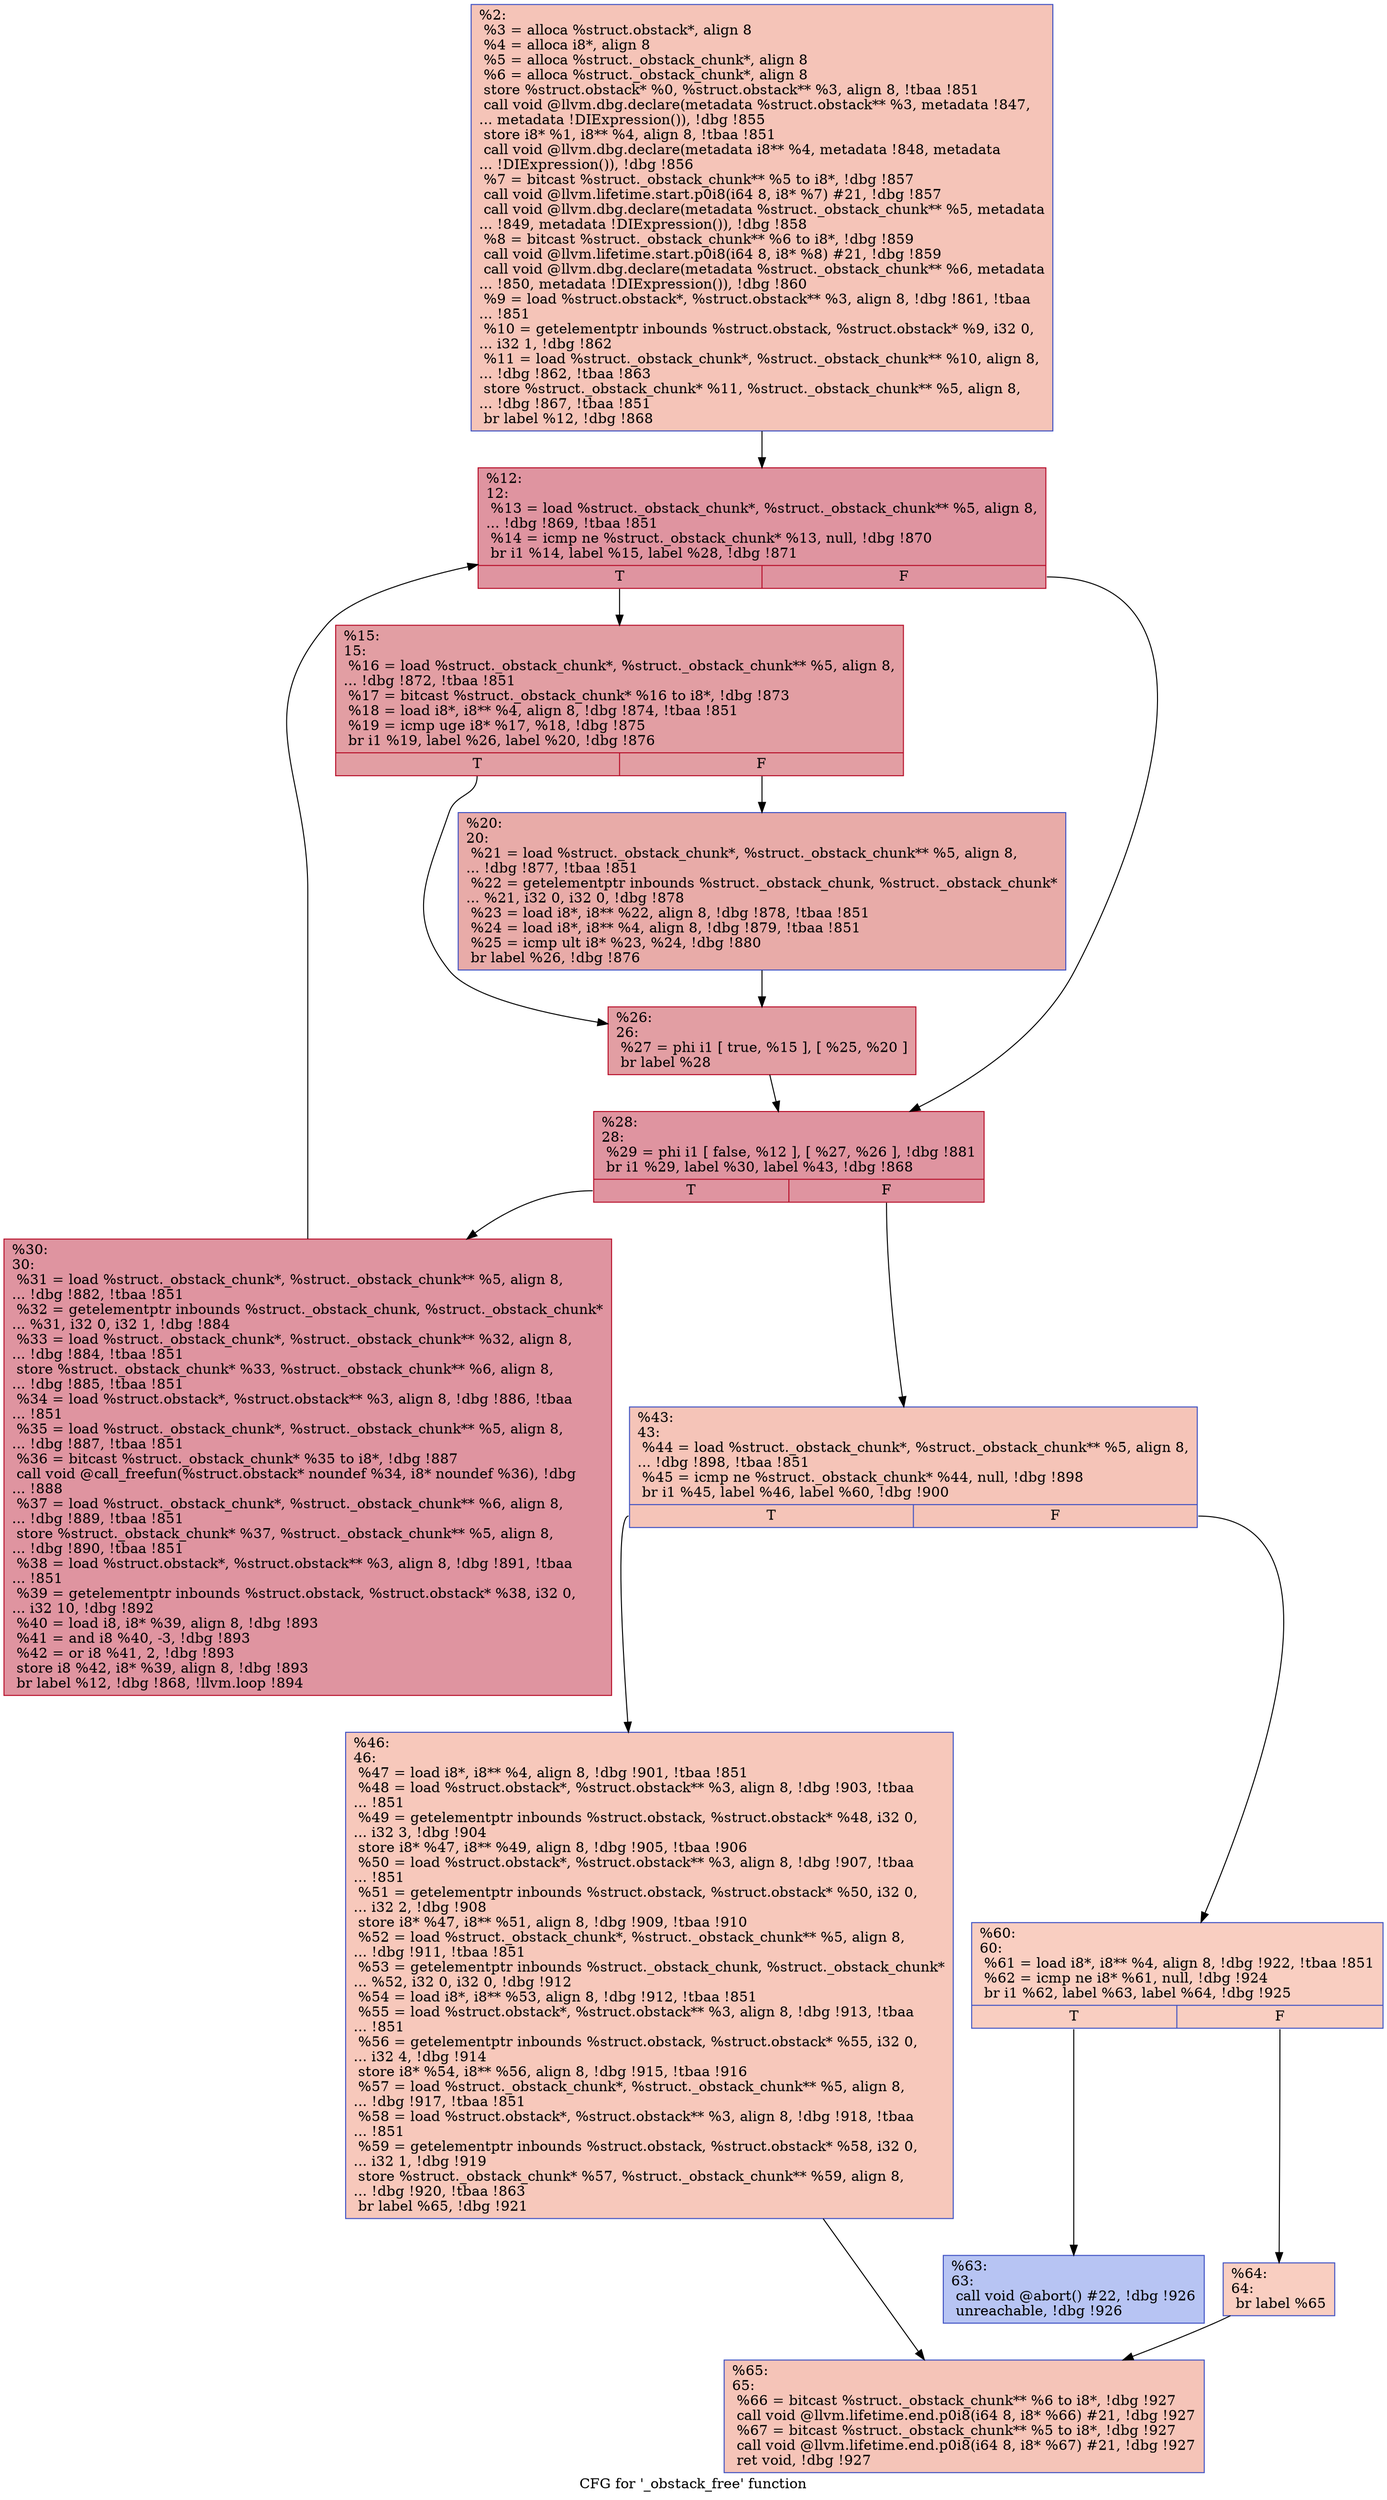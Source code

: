 digraph "CFG for '_obstack_free' function" {
	label="CFG for '_obstack_free' function";

	Node0x23e1e00 [shape=record,color="#3d50c3ff", style=filled, fillcolor="#e97a5f70",label="{%2:\l  %3 = alloca %struct.obstack*, align 8\l  %4 = alloca i8*, align 8\l  %5 = alloca %struct._obstack_chunk*, align 8\l  %6 = alloca %struct._obstack_chunk*, align 8\l  store %struct.obstack* %0, %struct.obstack** %3, align 8, !tbaa !851\l  call void @llvm.dbg.declare(metadata %struct.obstack** %3, metadata !847,\l... metadata !DIExpression()), !dbg !855\l  store i8* %1, i8** %4, align 8, !tbaa !851\l  call void @llvm.dbg.declare(metadata i8** %4, metadata !848, metadata\l... !DIExpression()), !dbg !856\l  %7 = bitcast %struct._obstack_chunk** %5 to i8*, !dbg !857\l  call void @llvm.lifetime.start.p0i8(i64 8, i8* %7) #21, !dbg !857\l  call void @llvm.dbg.declare(metadata %struct._obstack_chunk** %5, metadata\l... !849, metadata !DIExpression()), !dbg !858\l  %8 = bitcast %struct._obstack_chunk** %6 to i8*, !dbg !859\l  call void @llvm.lifetime.start.p0i8(i64 8, i8* %8) #21, !dbg !859\l  call void @llvm.dbg.declare(metadata %struct._obstack_chunk** %6, metadata\l... !850, metadata !DIExpression()), !dbg !860\l  %9 = load %struct.obstack*, %struct.obstack** %3, align 8, !dbg !861, !tbaa\l... !851\l  %10 = getelementptr inbounds %struct.obstack, %struct.obstack* %9, i32 0,\l... i32 1, !dbg !862\l  %11 = load %struct._obstack_chunk*, %struct._obstack_chunk** %10, align 8,\l... !dbg !862, !tbaa !863\l  store %struct._obstack_chunk* %11, %struct._obstack_chunk** %5, align 8,\l... !dbg !867, !tbaa !851\l  br label %12, !dbg !868\l}"];
	Node0x23e1e00 -> Node0x23e4b10;
	Node0x23e4b10 [shape=record,color="#b70d28ff", style=filled, fillcolor="#b70d2870",label="{%12:\l12:                                               \l  %13 = load %struct._obstack_chunk*, %struct._obstack_chunk** %5, align 8,\l... !dbg !869, !tbaa !851\l  %14 = icmp ne %struct._obstack_chunk* %13, null, !dbg !870\l  br i1 %14, label %15, label %28, !dbg !871\l|{<s0>T|<s1>F}}"];
	Node0x23e4b10:s0 -> Node0x23e4bd0;
	Node0x23e4b10:s1 -> Node0x23e4cc0;
	Node0x23e4bd0 [shape=record,color="#b70d28ff", style=filled, fillcolor="#be242e70",label="{%15:\l15:                                               \l  %16 = load %struct._obstack_chunk*, %struct._obstack_chunk** %5, align 8,\l... !dbg !872, !tbaa !851\l  %17 = bitcast %struct._obstack_chunk* %16 to i8*, !dbg !873\l  %18 = load i8*, i8** %4, align 8, !dbg !874, !tbaa !851\l  %19 = icmp uge i8* %17, %18, !dbg !875\l  br i1 %19, label %26, label %20, !dbg !876\l|{<s0>T|<s1>F}}"];
	Node0x23e4bd0:s0 -> Node0x23e4c70;
	Node0x23e4bd0:s1 -> Node0x23e4c20;
	Node0x23e4c20 [shape=record,color="#3d50c3ff", style=filled, fillcolor="#cc403a70",label="{%20:\l20:                                               \l  %21 = load %struct._obstack_chunk*, %struct._obstack_chunk** %5, align 8,\l... !dbg !877, !tbaa !851\l  %22 = getelementptr inbounds %struct._obstack_chunk, %struct._obstack_chunk*\l... %21, i32 0, i32 0, !dbg !878\l  %23 = load i8*, i8** %22, align 8, !dbg !878, !tbaa !851\l  %24 = load i8*, i8** %4, align 8, !dbg !879, !tbaa !851\l  %25 = icmp ult i8* %23, %24, !dbg !880\l  br label %26, !dbg !876\l}"];
	Node0x23e4c20 -> Node0x23e4c70;
	Node0x23e4c70 [shape=record,color="#b70d28ff", style=filled, fillcolor="#be242e70",label="{%26:\l26:                                               \l  %27 = phi i1 [ true, %15 ], [ %25, %20 ]\l  br label %28\l}"];
	Node0x23e4c70 -> Node0x23e4cc0;
	Node0x23e4cc0 [shape=record,color="#b70d28ff", style=filled, fillcolor="#b70d2870",label="{%28:\l28:                                               \l  %29 = phi i1 [ false, %12 ], [ %27, %26 ], !dbg !881\l  br i1 %29, label %30, label %43, !dbg !868\l|{<s0>T|<s1>F}}"];
	Node0x23e4cc0:s0 -> Node0x23e4d10;
	Node0x23e4cc0:s1 -> Node0x23e4d60;
	Node0x23e4d10 [shape=record,color="#b70d28ff", style=filled, fillcolor="#b70d2870",label="{%30:\l30:                                               \l  %31 = load %struct._obstack_chunk*, %struct._obstack_chunk** %5, align 8,\l... !dbg !882, !tbaa !851\l  %32 = getelementptr inbounds %struct._obstack_chunk, %struct._obstack_chunk*\l... %31, i32 0, i32 1, !dbg !884\l  %33 = load %struct._obstack_chunk*, %struct._obstack_chunk** %32, align 8,\l... !dbg !884, !tbaa !851\l  store %struct._obstack_chunk* %33, %struct._obstack_chunk** %6, align 8,\l... !dbg !885, !tbaa !851\l  %34 = load %struct.obstack*, %struct.obstack** %3, align 8, !dbg !886, !tbaa\l... !851\l  %35 = load %struct._obstack_chunk*, %struct._obstack_chunk** %5, align 8,\l... !dbg !887, !tbaa !851\l  %36 = bitcast %struct._obstack_chunk* %35 to i8*, !dbg !887\l  call void @call_freefun(%struct.obstack* noundef %34, i8* noundef %36), !dbg\l... !888\l  %37 = load %struct._obstack_chunk*, %struct._obstack_chunk** %6, align 8,\l... !dbg !889, !tbaa !851\l  store %struct._obstack_chunk* %37, %struct._obstack_chunk** %5, align 8,\l... !dbg !890, !tbaa !851\l  %38 = load %struct.obstack*, %struct.obstack** %3, align 8, !dbg !891, !tbaa\l... !851\l  %39 = getelementptr inbounds %struct.obstack, %struct.obstack* %38, i32 0,\l... i32 10, !dbg !892\l  %40 = load i8, i8* %39, align 8, !dbg !893\l  %41 = and i8 %40, -3, !dbg !893\l  %42 = or i8 %41, 2, !dbg !893\l  store i8 %42, i8* %39, align 8, !dbg !893\l  br label %12, !dbg !868, !llvm.loop !894\l}"];
	Node0x23e4d10 -> Node0x23e4b10;
	Node0x23e4d60 [shape=record,color="#3d50c3ff", style=filled, fillcolor="#e97a5f70",label="{%43:\l43:                                               \l  %44 = load %struct._obstack_chunk*, %struct._obstack_chunk** %5, align 8,\l... !dbg !898, !tbaa !851\l  %45 = icmp ne %struct._obstack_chunk* %44, null, !dbg !898\l  br i1 %45, label %46, label %60, !dbg !900\l|{<s0>T|<s1>F}}"];
	Node0x23e4d60:s0 -> Node0x23e4db0;
	Node0x23e4d60:s1 -> Node0x23e4e00;
	Node0x23e4db0 [shape=record,color="#3d50c3ff", style=filled, fillcolor="#ed836670",label="{%46:\l46:                                               \l  %47 = load i8*, i8** %4, align 8, !dbg !901, !tbaa !851\l  %48 = load %struct.obstack*, %struct.obstack** %3, align 8, !dbg !903, !tbaa\l... !851\l  %49 = getelementptr inbounds %struct.obstack, %struct.obstack* %48, i32 0,\l... i32 3, !dbg !904\l  store i8* %47, i8** %49, align 8, !dbg !905, !tbaa !906\l  %50 = load %struct.obstack*, %struct.obstack** %3, align 8, !dbg !907, !tbaa\l... !851\l  %51 = getelementptr inbounds %struct.obstack, %struct.obstack* %50, i32 0,\l... i32 2, !dbg !908\l  store i8* %47, i8** %51, align 8, !dbg !909, !tbaa !910\l  %52 = load %struct._obstack_chunk*, %struct._obstack_chunk** %5, align 8,\l... !dbg !911, !tbaa !851\l  %53 = getelementptr inbounds %struct._obstack_chunk, %struct._obstack_chunk*\l... %52, i32 0, i32 0, !dbg !912\l  %54 = load i8*, i8** %53, align 8, !dbg !912, !tbaa !851\l  %55 = load %struct.obstack*, %struct.obstack** %3, align 8, !dbg !913, !tbaa\l... !851\l  %56 = getelementptr inbounds %struct.obstack, %struct.obstack* %55, i32 0,\l... i32 4, !dbg !914\l  store i8* %54, i8** %56, align 8, !dbg !915, !tbaa !916\l  %57 = load %struct._obstack_chunk*, %struct._obstack_chunk** %5, align 8,\l... !dbg !917, !tbaa !851\l  %58 = load %struct.obstack*, %struct.obstack** %3, align 8, !dbg !918, !tbaa\l... !851\l  %59 = getelementptr inbounds %struct.obstack, %struct.obstack* %58, i32 0,\l... i32 1, !dbg !919\l  store %struct._obstack_chunk* %57, %struct._obstack_chunk** %59, align 8,\l... !dbg !920, !tbaa !863\l  br label %65, !dbg !921\l}"];
	Node0x23e4db0 -> Node0x23e4ef0;
	Node0x23e4e00 [shape=record,color="#3d50c3ff", style=filled, fillcolor="#f2907270",label="{%60:\l60:                                               \l  %61 = load i8*, i8** %4, align 8, !dbg !922, !tbaa !851\l  %62 = icmp ne i8* %61, null, !dbg !924\l  br i1 %62, label %63, label %64, !dbg !925\l|{<s0>T|<s1>F}}"];
	Node0x23e4e00:s0 -> Node0x23e4e50;
	Node0x23e4e00:s1 -> Node0x23e4ea0;
	Node0x23e4e50 [shape=record,color="#3d50c3ff", style=filled, fillcolor="#5b7ae570",label="{%63:\l63:                                               \l  call void @abort() #22, !dbg !926\l  unreachable, !dbg !926\l}"];
	Node0x23e4ea0 [shape=record,color="#3d50c3ff", style=filled, fillcolor="#f2907270",label="{%64:\l64:                                               \l  br label %65\l}"];
	Node0x23e4ea0 -> Node0x23e4ef0;
	Node0x23e4ef0 [shape=record,color="#3d50c3ff", style=filled, fillcolor="#e97a5f70",label="{%65:\l65:                                               \l  %66 = bitcast %struct._obstack_chunk** %6 to i8*, !dbg !927\l  call void @llvm.lifetime.end.p0i8(i64 8, i8* %66) #21, !dbg !927\l  %67 = bitcast %struct._obstack_chunk** %5 to i8*, !dbg !927\l  call void @llvm.lifetime.end.p0i8(i64 8, i8* %67) #21, !dbg !927\l  ret void, !dbg !927\l}"];
}
